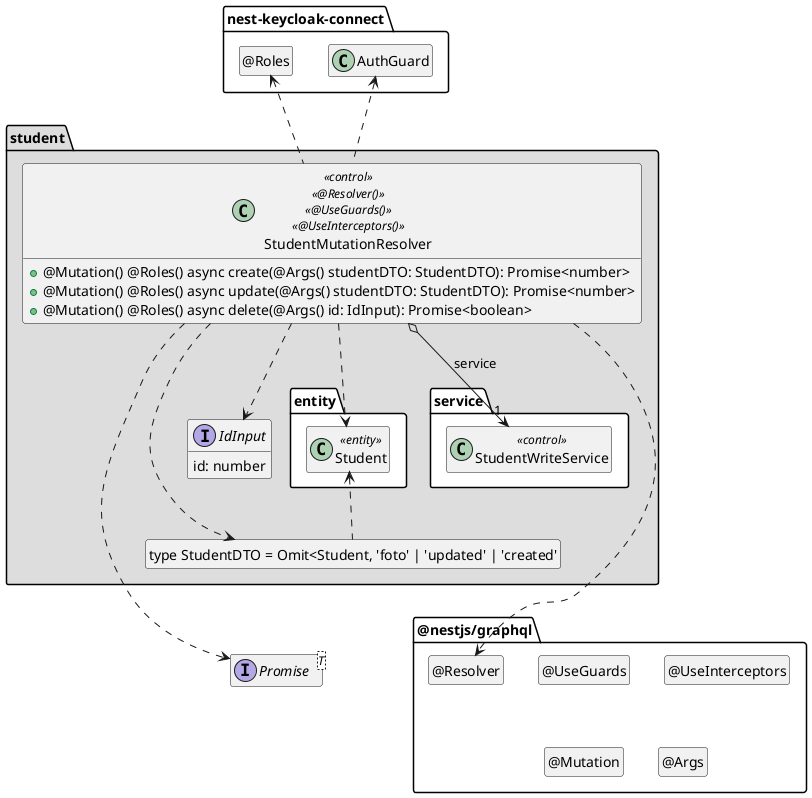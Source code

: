 ' Copyright (C) 2019 - present Juergen Zimmermann, Hochschule Karlsruhe
'
' This program is free software: you can redistribute it and/or modify
' it under the terms of the GNU General Public License as published by
' the Free Software Foundation, either version 3 of the License, or
' (at your option) any later version.
'
' This program is distributed in the hope that it will be useful,
' but WITHOUT ANY WARRANTY; without even the implied warranty of
' MERCHANTABILITY or FITNESS FOR A PARTICULAR PURPOSE.  See the
' GNU General Public License for more details.
'
' You should have received a copy of the GNU General Public License
' along with this program.  If not, see <https://www.gnu.org/licenses/>.

' Preview durch <Alt>d

@startuml Controller-Klasse

interface Promise<T>

package @nestjs/graphql {
  class "@Resolver" as Resolver
  hide Resolver circle

  class "@UseGuards" as UseGuards
  hide UseGuards circle

  class "@UseInterceptors" as UseInterceptors
  hide UseInterceptors circle

  class "@Mutation" as Mutation
  hide Mutation circle

  class "@Args" as Args
  hide Args circle
}

package nest-keycloak-connect {
  class AuthGuard

  class "@Roles" as Roles
  hide Roles circle
}

package student #DDDDDD {
  package entity #FFFFFF {
    class Student <<entity>>
  }

  package service #FFFFFF {
    class StudentWriteService << control >>
  }

  class "type StudentDTO = Omit<Student, 'foto' | 'updated' | 'created'" as StudentDTO
  hide StudentDTO circle

    interface IdInput {
        id: number
    }

  class StudentMutationResolver << control >> << @Resolver() >> << @UseGuards() >> << @UseInterceptors() >> {
    + @Mutation() @Roles() async create(@Args() studentDTO: StudentDTO): Promise<number>
    + @Mutation() @Roles() async update(@Args() studentDTO: StudentDTO): Promise<number>
    + @Mutation() @Roles() async delete(@Args() id: IdInput): Promise<boolean>
  }

  StudentMutationResolver o-down-> "1" StudentWriteService : service

  StudentMutationResolver ..> Student
  StudentMutationResolver ..> StudentDTO
  StudentMutationResolver ..> IdInput
  StudentDTO .up.> Student
  StudentMutationResolver ..> Promise
  StudentMutationResolver ..> Resolver

  StudentMutationResolver .up.> AuthGuard
  StudentMutationResolver .up.> Roles

  StudentDTO .[hidden].> Promise
  StudentDTO .[hidden].> Resolver
}

hide empty members


@enduml

